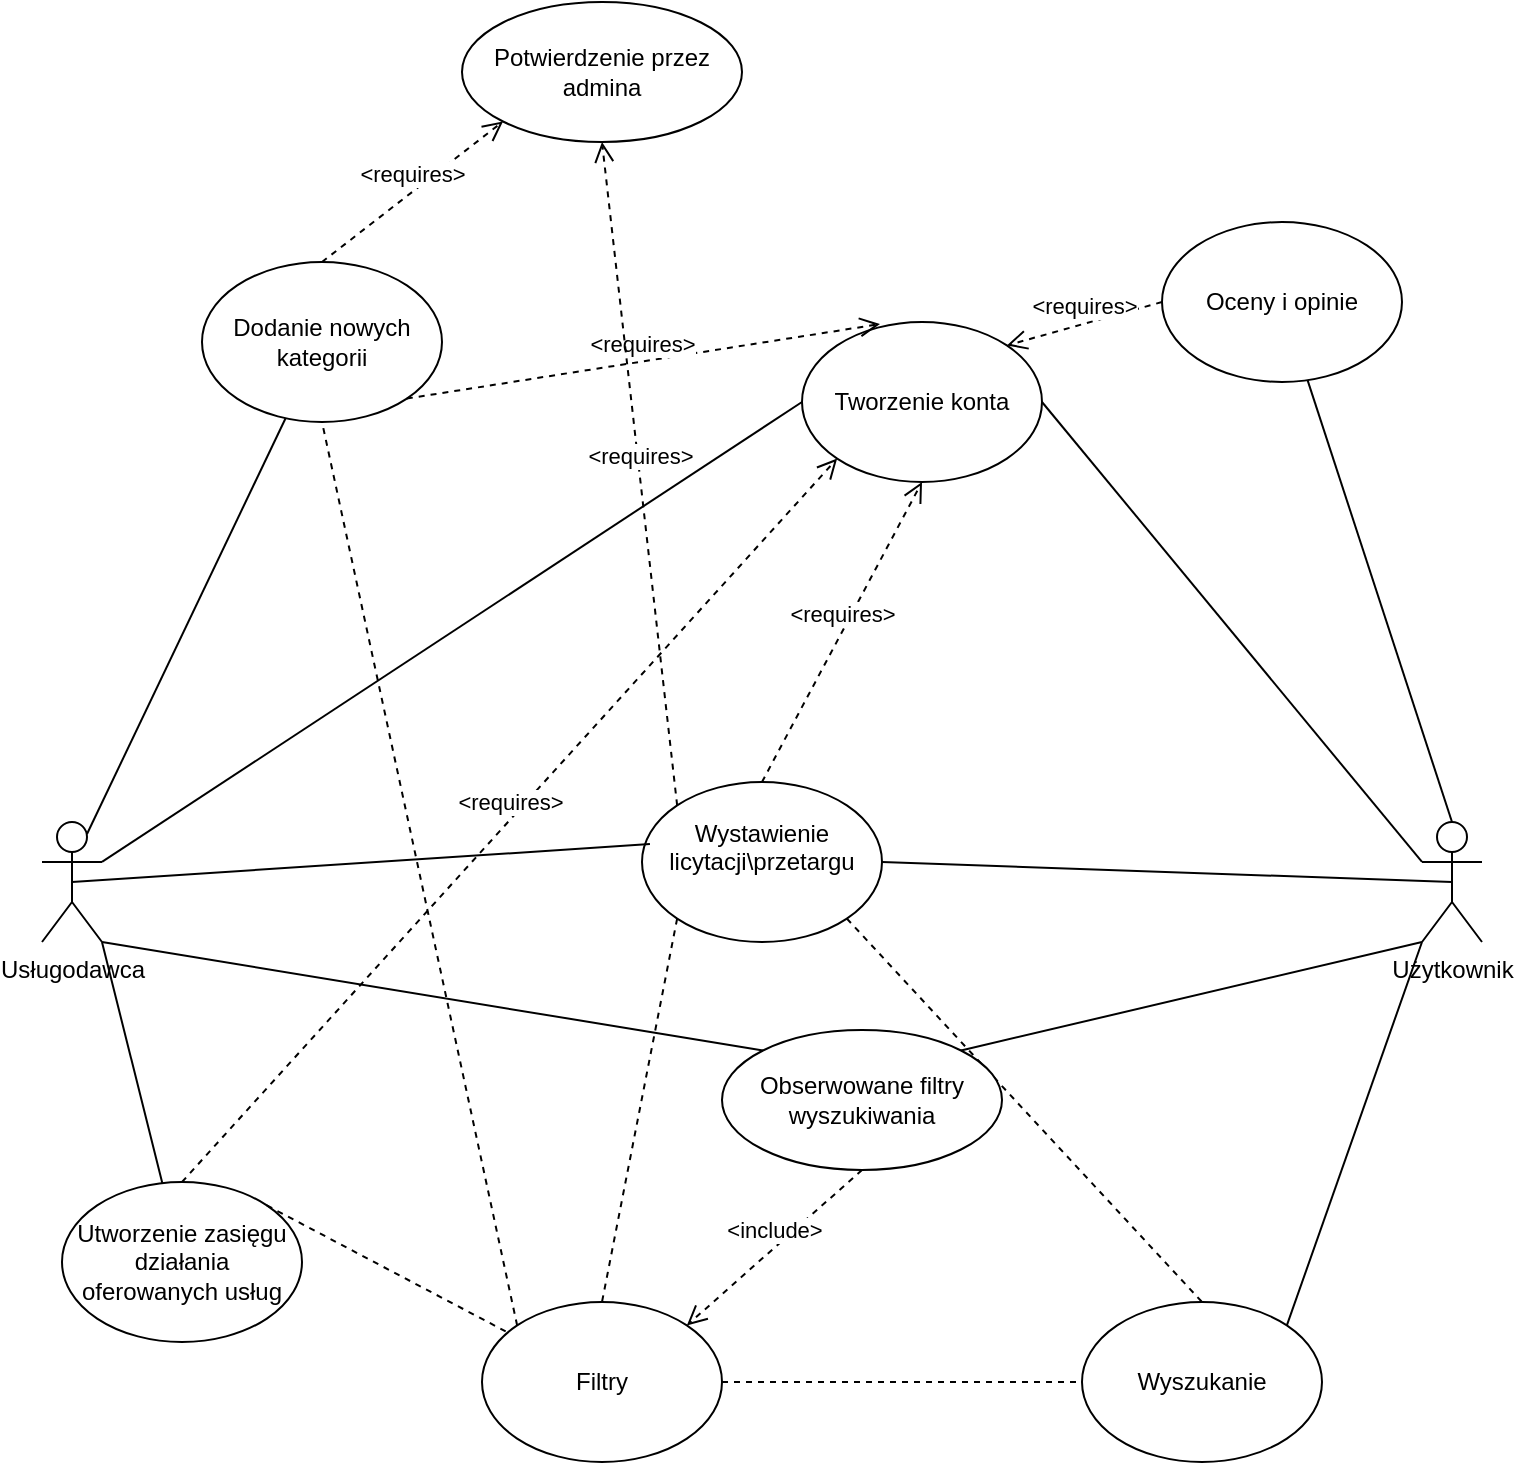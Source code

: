 <mxfile version="12.4.2" type="github" pages="1">
  <diagram id="X4KtPScDE5aJx_dzZ8nU" name="Page-1">
    <mxGraphModel dx="1422" dy="791" grid="1" gridSize="10" guides="1" tooltips="1" connect="1" arrows="1" fold="1" page="1" pageScale="1" pageWidth="827" pageHeight="1169" math="0" shadow="0">
      <root>
        <mxCell id="0"/>
        <mxCell id="1" parent="0"/>
        <mxCell id="VTKftnoG7H33NL0N4lO0-1" value="Usługodawca" style="shape=umlActor;verticalLabelPosition=bottom;labelBackgroundColor=#ffffff;verticalAlign=top;html=1;outlineConnect=0;" parent="1" vertex="1">
          <mxGeometry x="80" y="440" width="30" height="60" as="geometry"/>
        </mxCell>
        <mxCell id="VTKftnoG7H33NL0N4lO0-3" value="Tworzenie konta" style="ellipse;whiteSpace=wrap;html=1;" parent="1" vertex="1">
          <mxGeometry x="460" y="190" width="120" height="80" as="geometry"/>
        </mxCell>
        <mxCell id="VTKftnoG7H33NL0N4lO0-4" value="Dodanie nowych kategorii" style="ellipse;whiteSpace=wrap;html=1;" parent="1" vertex="1">
          <mxGeometry x="160" y="160" width="120" height="80" as="geometry"/>
        </mxCell>
        <mxCell id="VTKftnoG7H33NL0N4lO0-5" value="Utworzenie zasięgu działania oferowanych usług" style="ellipse;whiteSpace=wrap;html=1;" parent="1" vertex="1">
          <mxGeometry x="90" y="620" width="120" height="80" as="geometry"/>
        </mxCell>
        <mxCell id="VTKftnoG7H33NL0N4lO0-6" value="Użytkownik" style="shape=umlActor;verticalLabelPosition=bottom;labelBackgroundColor=#ffffff;verticalAlign=top;html=1;outlineConnect=0;" parent="1" vertex="1">
          <mxGeometry x="770" y="440" width="30" height="60" as="geometry"/>
        </mxCell>
        <mxCell id="VTKftnoG7H33NL0N4lO0-7" value="Oceny i opinie" style="ellipse;whiteSpace=wrap;html=1;" parent="1" vertex="1">
          <mxGeometry x="640" y="140" width="120" height="80" as="geometry"/>
        </mxCell>
        <mxCell id="pVavtnSqjncw0e83FAwv-25" style="edgeStyle=orthogonalEdgeStyle;rounded=0;orthogonalLoop=1;jettySize=auto;html=1;exitX=0.5;exitY=1;exitDx=0;exitDy=0;" edge="1" parent="1" source="VTKftnoG7H33NL0N4lO0-8">
          <mxGeometry relative="1" as="geometry">
            <mxPoint x="660" y="760" as="targetPoint"/>
          </mxGeometry>
        </mxCell>
        <mxCell id="VTKftnoG7H33NL0N4lO0-8" value="Wyszukanie" style="ellipse;whiteSpace=wrap;html=1;" parent="1" vertex="1">
          <mxGeometry x="600" y="680" width="120" height="80" as="geometry"/>
        </mxCell>
        <mxCell id="pVavtnSqjncw0e83FAwv-1" value="" style="endArrow=none;html=1;entryX=1;entryY=1;entryDx=0;entryDy=0;entryPerimeter=0;" edge="1" parent="1" source="VTKftnoG7H33NL0N4lO0-5" target="VTKftnoG7H33NL0N4lO0-1">
          <mxGeometry width="50" height="50" relative="1" as="geometry">
            <mxPoint x="60" y="810" as="sourcePoint"/>
            <mxPoint x="110" y="760" as="targetPoint"/>
          </mxGeometry>
        </mxCell>
        <mxCell id="pVavtnSqjncw0e83FAwv-2" value="" style="endArrow=none;html=1;entryX=0.75;entryY=0.1;entryDx=0;entryDy=0;entryPerimeter=0;" edge="1" parent="1" source="VTKftnoG7H33NL0N4lO0-4" target="VTKftnoG7H33NL0N4lO0-1">
          <mxGeometry width="50" height="50" relative="1" as="geometry">
            <mxPoint x="60" y="810" as="sourcePoint"/>
            <mxPoint x="110" y="760" as="targetPoint"/>
          </mxGeometry>
        </mxCell>
        <mxCell id="pVavtnSqjncw0e83FAwv-3" value="" style="endArrow=none;html=1;entryX=0;entryY=1;entryDx=0;entryDy=0;entryPerimeter=0;exitX=1;exitY=0;exitDx=0;exitDy=0;" edge="1" parent="1" source="VTKftnoG7H33NL0N4lO0-8" target="VTKftnoG7H33NL0N4lO0-6">
          <mxGeometry width="50" height="50" relative="1" as="geometry">
            <mxPoint x="680" y="540" as="sourcePoint"/>
            <mxPoint x="730" y="450" as="targetPoint"/>
          </mxGeometry>
        </mxCell>
        <mxCell id="pVavtnSqjncw0e83FAwv-4" value="" style="endArrow=none;html=1;entryX=0.5;entryY=0;entryDx=0;entryDy=0;entryPerimeter=0;" edge="1" parent="1" source="VTKftnoG7H33NL0N4lO0-7" target="VTKftnoG7H33NL0N4lO0-6">
          <mxGeometry width="50" height="50" relative="1" as="geometry">
            <mxPoint x="60" y="810" as="sourcePoint"/>
            <mxPoint x="110" y="760" as="targetPoint"/>
          </mxGeometry>
        </mxCell>
        <mxCell id="pVavtnSqjncw0e83FAwv-5" value="" style="endArrow=none;html=1;entryX=1;entryY=0.333;entryDx=0;entryDy=0;entryPerimeter=0;exitX=0;exitY=0.5;exitDx=0;exitDy=0;" edge="1" parent="1" source="VTKftnoG7H33NL0N4lO0-3" target="VTKftnoG7H33NL0N4lO0-1">
          <mxGeometry width="50" height="50" relative="1" as="geometry">
            <mxPoint x="60" y="810" as="sourcePoint"/>
            <mxPoint x="110" y="760" as="targetPoint"/>
          </mxGeometry>
        </mxCell>
        <mxCell id="pVavtnSqjncw0e83FAwv-7" value="" style="endArrow=none;html=1;entryX=0;entryY=0.333;entryDx=0;entryDy=0;entryPerimeter=0;exitX=1;exitY=0.5;exitDx=0;exitDy=0;" edge="1" parent="1" source="VTKftnoG7H33NL0N4lO0-3" target="VTKftnoG7H33NL0N4lO0-6">
          <mxGeometry width="50" height="50" relative="1" as="geometry">
            <mxPoint x="60" y="810" as="sourcePoint"/>
            <mxPoint x="110" y="760" as="targetPoint"/>
          </mxGeometry>
        </mxCell>
        <mxCell id="pVavtnSqjncw0e83FAwv-10" value="&amp;lt;requires&amp;gt;" style="html=1;verticalAlign=bottom;endArrow=open;dashed=1;endSize=8;exitX=1;exitY=1;exitDx=0;exitDy=0;entryX=0.325;entryY=0.013;entryDx=0;entryDy=0;entryPerimeter=0;" edge="1" parent="1" source="VTKftnoG7H33NL0N4lO0-4" target="VTKftnoG7H33NL0N4lO0-3">
          <mxGeometry relative="1" as="geometry">
            <mxPoint x="140" y="710" as="sourcePoint"/>
            <mxPoint x="60" y="710" as="targetPoint"/>
          </mxGeometry>
        </mxCell>
        <mxCell id="0DhYK3gLRi87V5UBloDc-1" value="&lt;div&gt;Wystawienie &lt;br&gt;&lt;/div&gt;&lt;div&gt;licytacji\przetargu&lt;/div&gt;&lt;div&gt;&lt;br&gt;&lt;/div&gt;" style="ellipse;whiteSpace=wrap;html=1;" vertex="1" parent="1">
          <mxGeometry x="380" y="420" width="120" height="80" as="geometry"/>
        </mxCell>
        <mxCell id="pVavtnSqjncw0e83FAwv-11" value="&amp;lt;requires&amp;gt;" style="html=1;verticalAlign=bottom;endArrow=open;dashed=1;endSize=8;exitX=0.5;exitY=0;exitDx=0;exitDy=0;entryX=0;entryY=1;entryDx=0;entryDy=0;" edge="1" parent="1" source="VTKftnoG7H33NL0N4lO0-5" target="VTKftnoG7H33NL0N4lO0-3">
          <mxGeometry relative="1" as="geometry">
            <mxPoint x="140" y="740" as="sourcePoint"/>
            <mxPoint x="60" y="740" as="targetPoint"/>
          </mxGeometry>
        </mxCell>
        <mxCell id="0DhYK3gLRi87V5UBloDc-2" value="" style="endArrow=none;html=1;entryX=0.033;entryY=0.388;entryDx=0;entryDy=0;entryPerimeter=0;exitX=0.5;exitY=0.5;exitDx=0;exitDy=0;exitPerimeter=0;" edge="1" parent="1" source="VTKftnoG7H33NL0N4lO0-1" target="0DhYK3gLRi87V5UBloDc-1">
          <mxGeometry width="50" height="50" relative="1" as="geometry">
            <mxPoint x="60" y="840" as="sourcePoint"/>
            <mxPoint x="110" y="790" as="targetPoint"/>
          </mxGeometry>
        </mxCell>
        <mxCell id="0DhYK3gLRi87V5UBloDc-3" value="" style="endArrow=none;html=1;entryX=0.5;entryY=0.5;entryDx=0;entryDy=0;entryPerimeter=0;exitX=1;exitY=0.5;exitDx=0;exitDy=0;" edge="1" parent="1" source="0DhYK3gLRi87V5UBloDc-1" target="VTKftnoG7H33NL0N4lO0-6">
          <mxGeometry width="50" height="50" relative="1" as="geometry">
            <mxPoint x="60" y="840" as="sourcePoint"/>
            <mxPoint x="110" y="790" as="targetPoint"/>
          </mxGeometry>
        </mxCell>
        <mxCell id="0DhYK3gLRi87V5UBloDc-4" value="" style="endArrow=none;dashed=1;html=1;entryX=0.5;entryY=0;entryDx=0;entryDy=0;exitX=1;exitY=1;exitDx=0;exitDy=0;" edge="1" parent="1" source="0DhYK3gLRi87V5UBloDc-1" target="VTKftnoG7H33NL0N4lO0-8">
          <mxGeometry width="50" height="50" relative="1" as="geometry">
            <mxPoint x="60" y="810" as="sourcePoint"/>
            <mxPoint x="110" y="760" as="targetPoint"/>
          </mxGeometry>
        </mxCell>
        <mxCell id="0DhYK3gLRi87V5UBloDc-6" value="Filtry" style="ellipse;whiteSpace=wrap;html=1;" vertex="1" parent="1">
          <mxGeometry x="300" y="680" width="120" height="80" as="geometry"/>
        </mxCell>
        <mxCell id="0DhYK3gLRi87V5UBloDc-8" value="" style="endArrow=none;dashed=1;html=1;exitX=1;exitY=0;exitDx=0;exitDy=0;" edge="1" parent="1" source="VTKftnoG7H33NL0N4lO0-5" target="0DhYK3gLRi87V5UBloDc-6">
          <mxGeometry width="50" height="50" relative="1" as="geometry">
            <mxPoint x="60" y="840" as="sourcePoint"/>
            <mxPoint x="110" y="790" as="targetPoint"/>
          </mxGeometry>
        </mxCell>
        <mxCell id="0DhYK3gLRi87V5UBloDc-9" value="" style="endArrow=none;dashed=1;html=1;entryX=0.5;entryY=0;entryDx=0;entryDy=0;exitX=0;exitY=1;exitDx=0;exitDy=0;" edge="1" parent="1" source="0DhYK3gLRi87V5UBloDc-1" target="0DhYK3gLRi87V5UBloDc-6">
          <mxGeometry width="50" height="50" relative="1" as="geometry">
            <mxPoint x="60" y="840" as="sourcePoint"/>
            <mxPoint x="110" y="790" as="targetPoint"/>
          </mxGeometry>
        </mxCell>
        <mxCell id="0DhYK3gLRi87V5UBloDc-14" value="" style="endArrow=none;dashed=1;html=1;entryX=0;entryY=0.5;entryDx=0;entryDy=0;exitX=1;exitY=0.5;exitDx=0;exitDy=0;" edge="1" parent="1" source="0DhYK3gLRi87V5UBloDc-6" target="VTKftnoG7H33NL0N4lO0-8">
          <mxGeometry width="50" height="50" relative="1" as="geometry">
            <mxPoint x="60" y="890" as="sourcePoint"/>
            <mxPoint x="110" y="840" as="targetPoint"/>
          </mxGeometry>
        </mxCell>
        <mxCell id="pVavtnSqjncw0e83FAwv-17" value="" style="endArrow=none;dashed=1;html=1;entryX=0.5;entryY=1;entryDx=0;entryDy=0;exitX=0;exitY=0;exitDx=0;exitDy=0;" edge="1" parent="1" source="0DhYK3gLRi87V5UBloDc-6" target="VTKftnoG7H33NL0N4lO0-4">
          <mxGeometry width="50" height="50" relative="1" as="geometry">
            <mxPoint x="60" y="890" as="sourcePoint"/>
            <mxPoint x="110" y="840" as="targetPoint"/>
          </mxGeometry>
        </mxCell>
        <mxCell id="pVavtnSqjncw0e83FAwv-19" value="&amp;lt;requires&amp;gt;" style="html=1;verticalAlign=bottom;endArrow=open;dashed=1;endSize=8;entryX=0.5;entryY=1;entryDx=0;entryDy=0;exitX=0.5;exitY=0;exitDx=0;exitDy=0;" edge="1" parent="1" source="0DhYK3gLRi87V5UBloDc-1" target="VTKftnoG7H33NL0N4lO0-3">
          <mxGeometry relative="1" as="geometry">
            <mxPoint x="140" y="840" as="sourcePoint"/>
            <mxPoint x="60" y="840" as="targetPoint"/>
          </mxGeometry>
        </mxCell>
        <mxCell id="pVavtnSqjncw0e83FAwv-22" value="&amp;lt;requires&amp;gt;" style="html=1;verticalAlign=bottom;endArrow=open;dashed=1;endSize=8;entryX=1;entryY=0;entryDx=0;entryDy=0;exitX=0;exitY=0.5;exitDx=0;exitDy=0;" edge="1" parent="1" source="VTKftnoG7H33NL0N4lO0-7" target="VTKftnoG7H33NL0N4lO0-3">
          <mxGeometry relative="1" as="geometry">
            <mxPoint x="140" y="840" as="sourcePoint"/>
            <mxPoint x="60" y="840" as="targetPoint"/>
          </mxGeometry>
        </mxCell>
        <mxCell id="pVavtnSqjncw0e83FAwv-23" value="Potwierdzenie przez admina" style="ellipse;whiteSpace=wrap;html=1;" vertex="1" parent="1">
          <mxGeometry x="290" y="30" width="140" height="70" as="geometry"/>
        </mxCell>
        <mxCell id="pVavtnSqjncw0e83FAwv-24" value="&amp;lt;requires&amp;gt;" style="html=1;verticalAlign=bottom;endArrow=open;dashed=1;endSize=8;entryX=0;entryY=1;entryDx=0;entryDy=0;exitX=0.5;exitY=0;exitDx=0;exitDy=0;" edge="1" parent="1" source="VTKftnoG7H33NL0N4lO0-4" target="pVavtnSqjncw0e83FAwv-23">
          <mxGeometry relative="1" as="geometry">
            <mxPoint x="350" y="140" as="sourcePoint"/>
            <mxPoint x="270" y="140" as="targetPoint"/>
          </mxGeometry>
        </mxCell>
        <mxCell id="mBskaRo_Ft7Vnl39dQsI-1" value="&amp;lt;requires&amp;gt;" style="html=1;verticalAlign=bottom;endArrow=open;dashed=1;endSize=8;entryX=0.5;entryY=1;entryDx=0;entryDy=0;exitX=0;exitY=0;exitDx=0;exitDy=0;" edge="1" parent="1" source="0DhYK3gLRi87V5UBloDc-1" target="pVavtnSqjncw0e83FAwv-23">
          <mxGeometry relative="1" as="geometry">
            <mxPoint x="230" y="170" as="sourcePoint"/>
            <mxPoint x="320.503" y="99.749" as="targetPoint"/>
          </mxGeometry>
        </mxCell>
        <mxCell id="pVavtnSqjncw0e83FAwv-26" value="Obserwowane filtry wyszukiwania" style="ellipse;whiteSpace=wrap;html=1;" vertex="1" parent="1">
          <mxGeometry x="420" y="544" width="140" height="70" as="geometry"/>
        </mxCell>
        <mxCell id="pVavtnSqjncw0e83FAwv-28" value="" style="endArrow=none;html=1;entryX=1;entryY=1;entryDx=0;entryDy=0;entryPerimeter=0;exitX=0;exitY=0;exitDx=0;exitDy=0;" edge="1" parent="1" source="pVavtnSqjncw0e83FAwv-26" target="VTKftnoG7H33NL0N4lO0-1">
          <mxGeometry width="50" height="50" relative="1" as="geometry">
            <mxPoint x="60" y="840" as="sourcePoint"/>
            <mxPoint x="110" y="790" as="targetPoint"/>
          </mxGeometry>
        </mxCell>
        <mxCell id="pVavtnSqjncw0e83FAwv-29" value="" style="endArrow=none;html=1;entryX=1;entryY=0;entryDx=0;entryDy=0;" edge="1" parent="1" target="pVavtnSqjncw0e83FAwv-26">
          <mxGeometry width="50" height="50" relative="1" as="geometry">
            <mxPoint x="770" y="500" as="sourcePoint"/>
            <mxPoint x="110" y="790" as="targetPoint"/>
          </mxGeometry>
        </mxCell>
        <mxCell id="pVavtnSqjncw0e83FAwv-30" value="&amp;lt;include&amp;gt;" style="html=1;verticalAlign=bottom;endArrow=open;dashed=1;endSize=8;exitX=0.5;exitY=1;exitDx=0;exitDy=0;entryX=1;entryY=0;entryDx=0;entryDy=0;" edge="1" parent="1" source="pVavtnSqjncw0e83FAwv-26" target="0DhYK3gLRi87V5UBloDc-6">
          <mxGeometry relative="1" as="geometry">
            <mxPoint x="140" y="790" as="sourcePoint"/>
            <mxPoint x="60" y="790" as="targetPoint"/>
          </mxGeometry>
        </mxCell>
      </root>
    </mxGraphModel>
  </diagram>
</mxfile>
